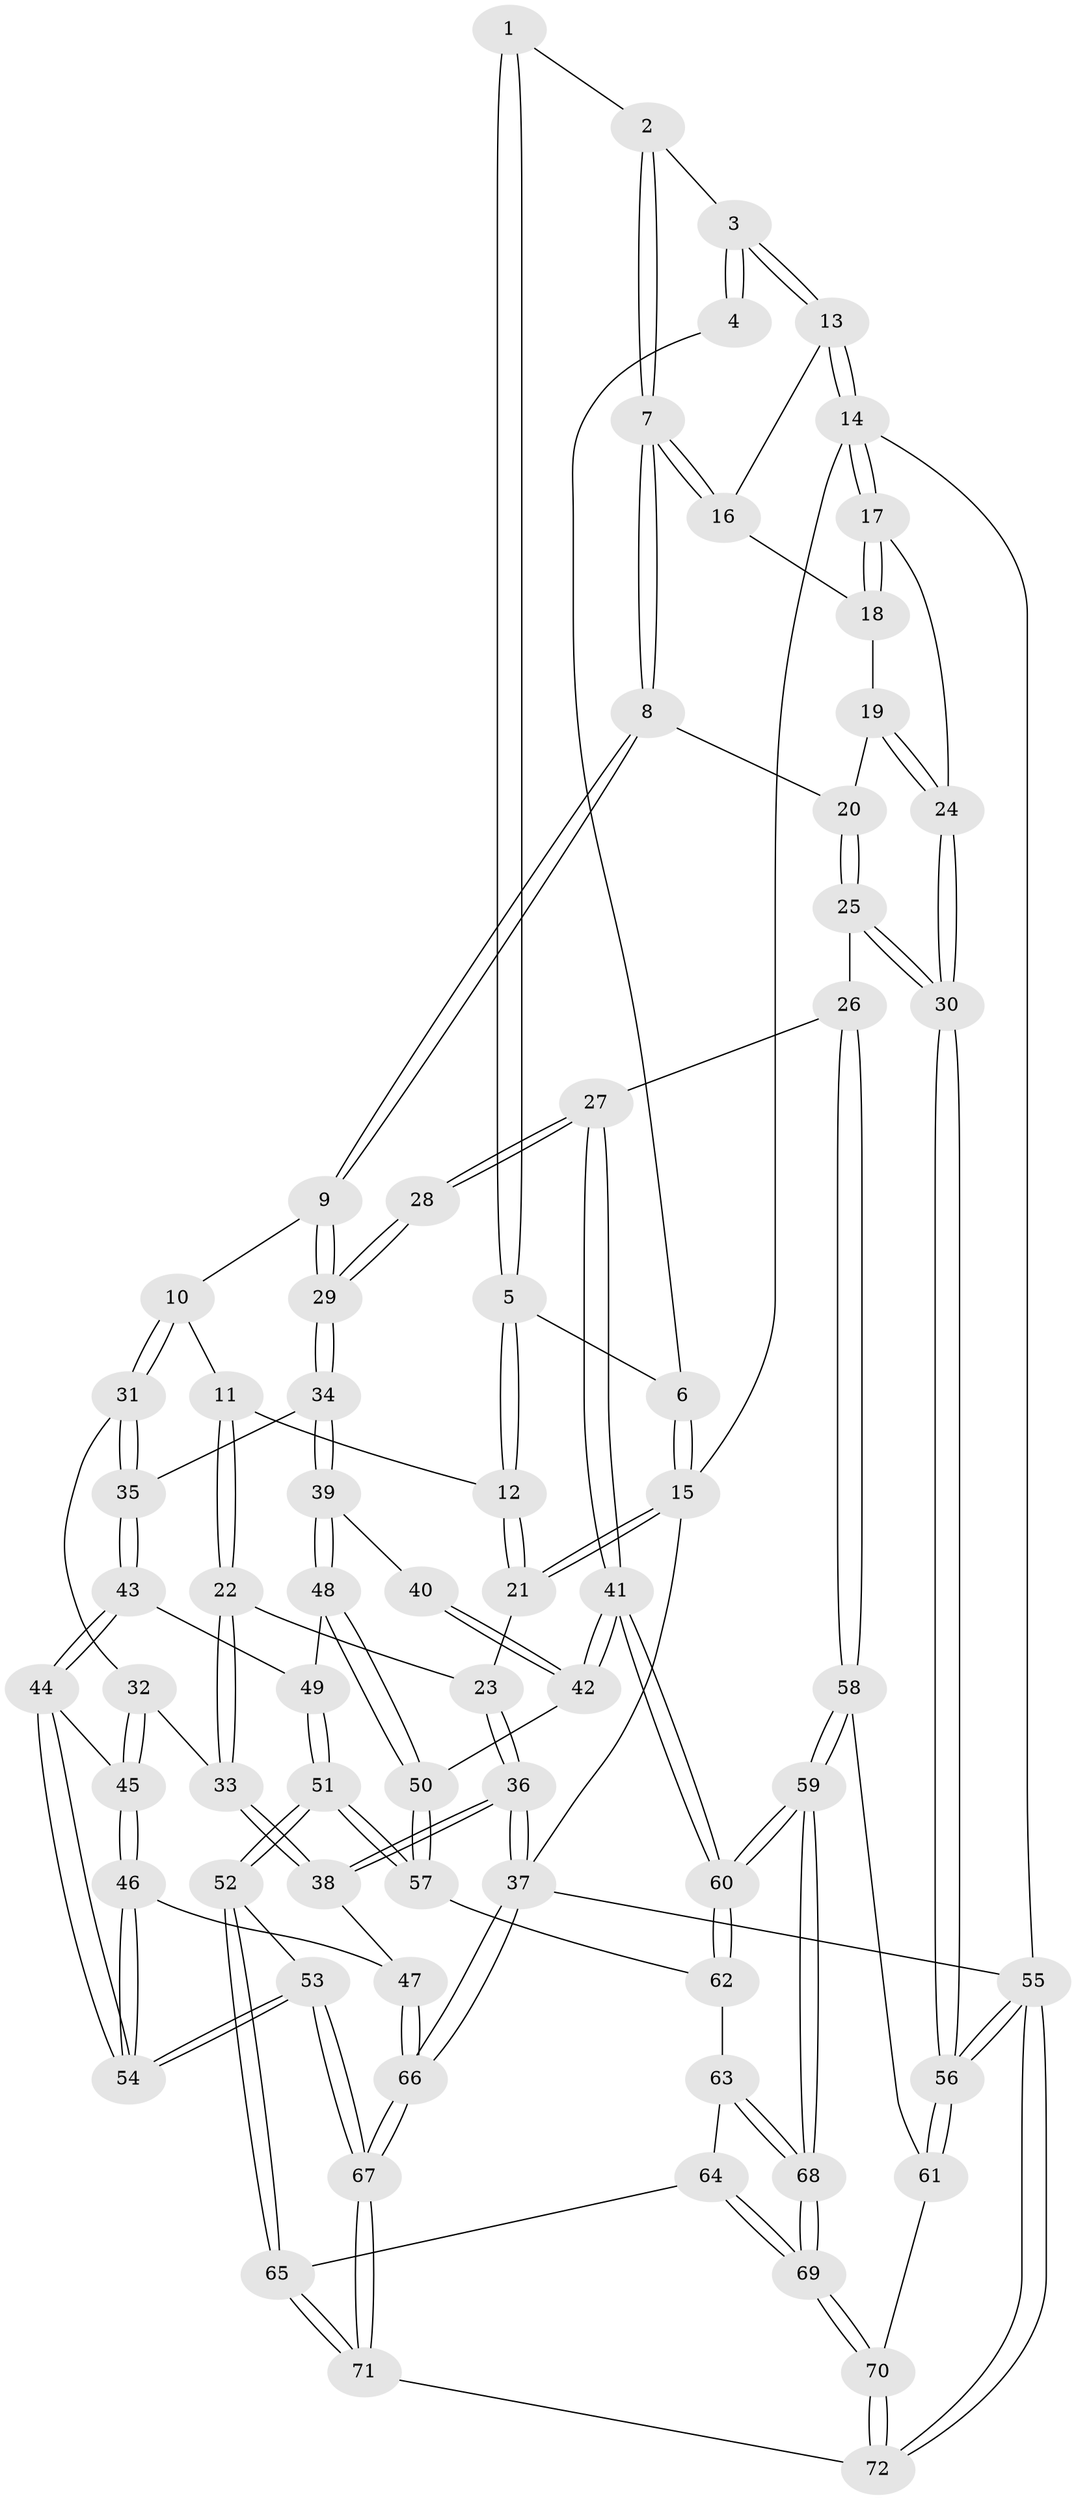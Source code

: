 // Generated by graph-tools (version 1.1) at 2025/11/02/27/25 16:11:58]
// undirected, 72 vertices, 177 edges
graph export_dot {
graph [start="1"]
  node [color=gray90,style=filled];
  1 [pos="+0.5493541325231718+0.0342703903278321"];
  2 [pos="+0.5527910350494583+0.03685340716849266"];
  3 [pos="+0.8512058555291361+0"];
  4 [pos="+0.4112300060731598+0"];
  5 [pos="+0.3639437541728325+0.19261730351199835"];
  6 [pos="+0.37437319978127026+0"];
  7 [pos="+0.6876772249600438+0.17852784585283643"];
  8 [pos="+0.6428322265324613+0.3083547709033577"];
  9 [pos="+0.5732597094739014+0.3353579753243644"];
  10 [pos="+0.5239315930535118+0.33101626217551994"];
  11 [pos="+0.4085371782572844+0.2871365170091286"];
  12 [pos="+0.3635033192236574+0.1967365950456688"];
  13 [pos="+0.9398943335904568+0"];
  14 [pos="+1+0"];
  15 [pos="+0+0"];
  16 [pos="+0.90207078290251+0"];
  17 [pos="+1+0.16077872141067623"];
  18 [pos="+0.9193049074770393+0.2737007528885033"];
  19 [pos="+0.7973890516857233+0.37026439083714674"];
  20 [pos="+0.7842783709288668+0.37173020451529837"];
  21 [pos="+0+0"];
  22 [pos="+0.17003666151486627+0.4526912739528605"];
  23 [pos="+0+0.270259698176022"];
  24 [pos="+1+0.5264831063191895"];
  25 [pos="+0.8388215467571581+0.6701334005697064"];
  26 [pos="+0.8347917937241782+0.6730346615655807"];
  27 [pos="+0.8052275172422106+0.6824911670697564"];
  28 [pos="+0.6906008521998078+0.6144778285866381"];
  29 [pos="+0.5928356278333465+0.5165826926643751"];
  30 [pos="+1+0.6824308273963686"];
  31 [pos="+0.39944500307090974+0.5962928292545148"];
  32 [pos="+0.22452023880800326+0.5373261164500737"];
  33 [pos="+0.17754627314318325+0.5002579267380275"];
  34 [pos="+0.5430661175804631+0.6559036333027471"];
  35 [pos="+0.41103761631693525+0.6407353643474718"];
  36 [pos="+0+0.7582228504297309"];
  37 [pos="+0+1"];
  38 [pos="+0.09205517927483221+0.7188305257024948"];
  39 [pos="+0.5467320942392364+0.6643994325402481"];
  40 [pos="+0.6399055343567873+0.6548126934473423"];
  41 [pos="+0.7334838165420396+0.7447749993730227"];
  42 [pos="+0.6859907288593107+0.7405814790324857"];
  43 [pos="+0.3648187114865838+0.7199826194915376"];
  44 [pos="+0.3519721410688559+0.7284039713132077"];
  45 [pos="+0.27661671209243144+0.6362621841717438"];
  46 [pos="+0.17272796213057678+0.782872570537206"];
  47 [pos="+0.1478565594152541+0.7694196843153437"];
  48 [pos="+0.5631042309992155+0.733293890557671"];
  49 [pos="+0.4533253019071421+0.7554931718799678"];
  50 [pos="+0.5701416479488884+0.7424410821953576"];
  51 [pos="+0.4677705989107057+0.8639078535536964"];
  52 [pos="+0.4348640775752681+0.9129071198994411"];
  53 [pos="+0.2732495694475044+0.8484620264241499"];
  54 [pos="+0.27237072663528106+0.8458653203093173"];
  55 [pos="+1+1"];
  56 [pos="+1+0.9931399850354778"];
  57 [pos="+0.5632469731403548+0.7933900943203804"];
  58 [pos="+0.8618637723799187+0.8902550895430363"];
  59 [pos="+0.7252367548847468+0.9050564873406953"];
  60 [pos="+0.7150826376676287+0.873441485510823"];
  61 [pos="+0.8840024499034879+0.9047413059454333"];
  62 [pos="+0.5931912248174037+0.8433829304868676"];
  63 [pos="+0.5736874908550229+0.9090571459505622"];
  64 [pos="+0.5596767334110402+0.9272918354672587"];
  65 [pos="+0.46956504577057456+0.965107724912602"];
  66 [pos="+0+1"];
  67 [pos="+0.05616237006501385+1"];
  68 [pos="+0.7215664751877987+0.916457824583681"];
  69 [pos="+0.7074097281832407+1"];
  70 [pos="+0.7229138033999842+1"];
  71 [pos="+0.4921552557902924+1"];
  72 [pos="+0.7187909825541557+1"];
  1 -- 2;
  1 -- 5;
  1 -- 5;
  2 -- 3;
  2 -- 7;
  2 -- 7;
  3 -- 4;
  3 -- 4;
  3 -- 13;
  3 -- 13;
  4 -- 6;
  5 -- 6;
  5 -- 12;
  5 -- 12;
  6 -- 15;
  6 -- 15;
  7 -- 8;
  7 -- 8;
  7 -- 16;
  7 -- 16;
  8 -- 9;
  8 -- 9;
  8 -- 20;
  9 -- 10;
  9 -- 29;
  9 -- 29;
  10 -- 11;
  10 -- 31;
  10 -- 31;
  11 -- 12;
  11 -- 22;
  11 -- 22;
  12 -- 21;
  12 -- 21;
  13 -- 14;
  13 -- 14;
  13 -- 16;
  14 -- 15;
  14 -- 17;
  14 -- 17;
  14 -- 55;
  15 -- 21;
  15 -- 21;
  15 -- 37;
  16 -- 18;
  17 -- 18;
  17 -- 18;
  17 -- 24;
  18 -- 19;
  19 -- 20;
  19 -- 24;
  19 -- 24;
  20 -- 25;
  20 -- 25;
  21 -- 23;
  22 -- 23;
  22 -- 33;
  22 -- 33;
  23 -- 36;
  23 -- 36;
  24 -- 30;
  24 -- 30;
  25 -- 26;
  25 -- 30;
  25 -- 30;
  26 -- 27;
  26 -- 58;
  26 -- 58;
  27 -- 28;
  27 -- 28;
  27 -- 41;
  27 -- 41;
  28 -- 29;
  28 -- 29;
  29 -- 34;
  29 -- 34;
  30 -- 56;
  30 -- 56;
  31 -- 32;
  31 -- 35;
  31 -- 35;
  32 -- 33;
  32 -- 45;
  32 -- 45;
  33 -- 38;
  33 -- 38;
  34 -- 35;
  34 -- 39;
  34 -- 39;
  35 -- 43;
  35 -- 43;
  36 -- 37;
  36 -- 37;
  36 -- 38;
  36 -- 38;
  37 -- 66;
  37 -- 66;
  37 -- 55;
  38 -- 47;
  39 -- 40;
  39 -- 48;
  39 -- 48;
  40 -- 42;
  40 -- 42;
  41 -- 42;
  41 -- 42;
  41 -- 60;
  41 -- 60;
  42 -- 50;
  43 -- 44;
  43 -- 44;
  43 -- 49;
  44 -- 45;
  44 -- 54;
  44 -- 54;
  45 -- 46;
  45 -- 46;
  46 -- 47;
  46 -- 54;
  46 -- 54;
  47 -- 66;
  47 -- 66;
  48 -- 49;
  48 -- 50;
  48 -- 50;
  49 -- 51;
  49 -- 51;
  50 -- 57;
  50 -- 57;
  51 -- 52;
  51 -- 52;
  51 -- 57;
  51 -- 57;
  52 -- 53;
  52 -- 65;
  52 -- 65;
  53 -- 54;
  53 -- 54;
  53 -- 67;
  53 -- 67;
  55 -- 56;
  55 -- 56;
  55 -- 72;
  55 -- 72;
  56 -- 61;
  56 -- 61;
  57 -- 62;
  58 -- 59;
  58 -- 59;
  58 -- 61;
  59 -- 60;
  59 -- 60;
  59 -- 68;
  59 -- 68;
  60 -- 62;
  60 -- 62;
  61 -- 70;
  62 -- 63;
  63 -- 64;
  63 -- 68;
  63 -- 68;
  64 -- 65;
  64 -- 69;
  64 -- 69;
  65 -- 71;
  65 -- 71;
  66 -- 67;
  66 -- 67;
  67 -- 71;
  67 -- 71;
  68 -- 69;
  68 -- 69;
  69 -- 70;
  69 -- 70;
  70 -- 72;
  70 -- 72;
  71 -- 72;
}
